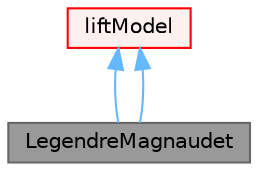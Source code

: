 digraph "LegendreMagnaudet"
{
 // LATEX_PDF_SIZE
  bgcolor="transparent";
  edge [fontname=Helvetica,fontsize=10,labelfontname=Helvetica,labelfontsize=10];
  node [fontname=Helvetica,fontsize=10,shape=box,height=0.2,width=0.4];
  Node1 [id="Node000001",label="LegendreMagnaudet",height=0.2,width=0.4,color="gray40", fillcolor="grey60", style="filled", fontcolor="black",tooltip="Lift model of Legendre and Magnaudet."];
  Node2 -> Node1 [id="edge1_Node000001_Node000002",dir="back",color="steelblue1",style="solid",tooltip=" "];
  Node2 [id="Node000002",label="liftModel",height=0.2,width=0.4,color="red", fillcolor="#FFF0F0", style="filled",URL="$classFoam_1_1liftModel.html",tooltip=" "];
  Node2 -> Node1 [id="edge2_Node000001_Node000002",dir="back",color="steelblue1",style="solid",tooltip=" "];
}
